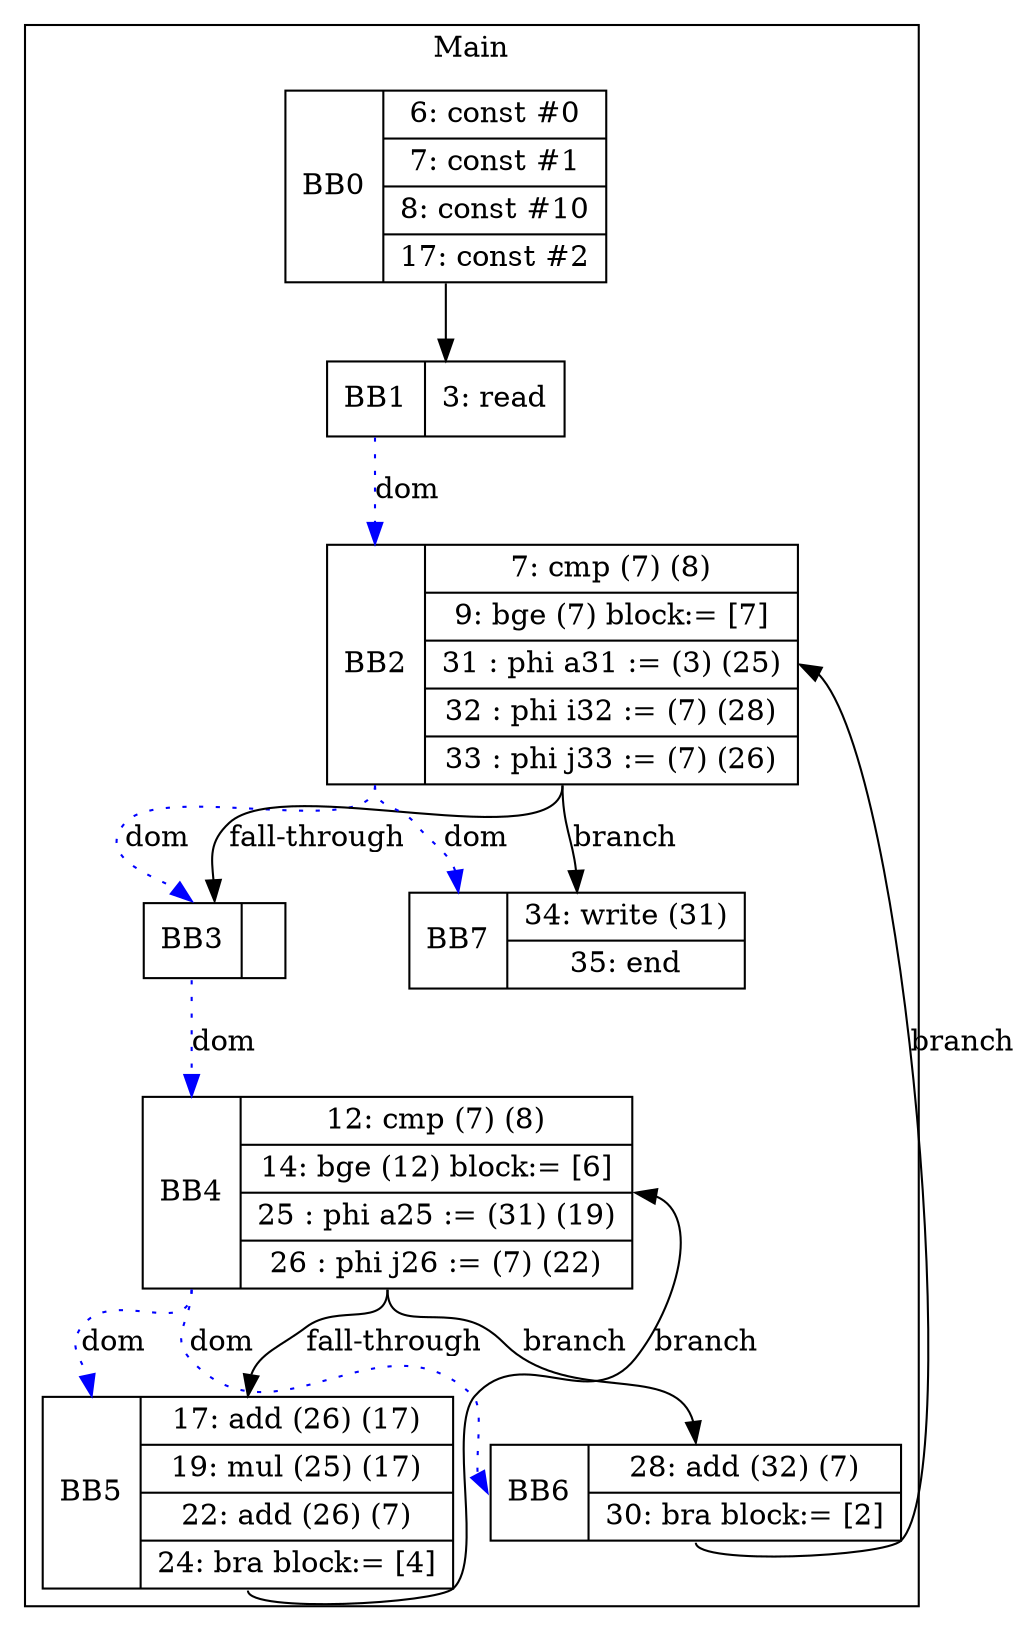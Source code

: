 digraph G {
node [shape=record];
subgraph cluster_main{
label = "Main";
BB0 [shape=record, label="<b>BB0|{6: const #0|7: const #1|8: const #10|17: const #2}"];
BB1 [shape=record, label="<b>BB1|{3: read}"];
BB2 [shape=record, label="<b>BB2|{7: cmp (7) (8)|9: bge (7) block:= [7]|31 : phi a31 := (3) (25)|32 : phi i32 := (7) (28)|33 : phi j33 := (7) (26)}"];
BB3 [shape=record, label="<b>BB3|}"];
BB4 [shape=record, label="<b>BB4|{12: cmp (7) (8)|14: bge (12) block:= [6]|25 : phi a25 := (31) (19)|26 : phi j26 := (7) (22)}"];
BB5 [shape=record, label="<b>BB5|{17: add (26) (17)|19: mul (25) (17)|22: add (26) (7)|24: bra block:= [4]}"];
BB6 [shape=record, label="<b>BB6|{28: add (32) (7)|30: bra block:= [2]}"];
BB7 [shape=record, label="<b>BB7|{34: write (31)|35: end}"];
}
BB0:s -> BB1:n ;
BB1:b -> BB2:b [color=blue, style=dotted, label="dom"];
BB3:b -> BB4:b [color=blue, style=dotted, label="dom"];
BB2:b -> BB7:b [color=blue, style=dotted, label="dom"];
BB4:b -> BB6:b [color=blue, style=dotted, label="dom"];
BB2:b -> BB3:b [color=blue, style=dotted, label="dom"];
BB4:b -> BB5:b [color=blue, style=dotted, label="dom"];
BB4:s -> BB6:n [label="branch"];
BB2:s -> BB7:n [label="branch"];
BB6:s -> BB2:e [label="branch"];
BB5:s -> BB4:e [label="branch"];
BB2:s -> BB3:n [label="fall-through"];
BB4:s -> BB5:n [label="fall-through"];
}
